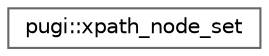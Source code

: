 digraph "类继承关系图"
{
 // INTERACTIVE_SVG=YES
 // LATEX_PDF_SIZE
  bgcolor="transparent";
  edge [fontname=Helvetica,fontsize=10,labelfontname=Helvetica,labelfontsize=10];
  node [fontname=Helvetica,fontsize=10,shape=box,height=0.2,width=0.4];
  rankdir="LR";
  Node0 [id="Node000000",label="pugi::xpath_node_set",height=0.2,width=0.4,color="grey40", fillcolor="white", style="filled",URL="$df/d06/classpugi_1_1xpath__node__set.html",tooltip=" "];
}
